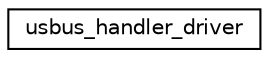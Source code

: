 digraph "Graphical Class Hierarchy"
{
 // LATEX_PDF_SIZE
  edge [fontname="Helvetica",fontsize="10",labelfontname="Helvetica",labelfontsize="10"];
  node [fontname="Helvetica",fontsize="10",shape=record];
  rankdir="LR";
  Node0 [label="usbus_handler_driver",height=0.2,width=0.4,color="black", fillcolor="white", style="filled",URL="$structusbus__handler__driver.html",tooltip="USBUS event handler function pointers."];
}
